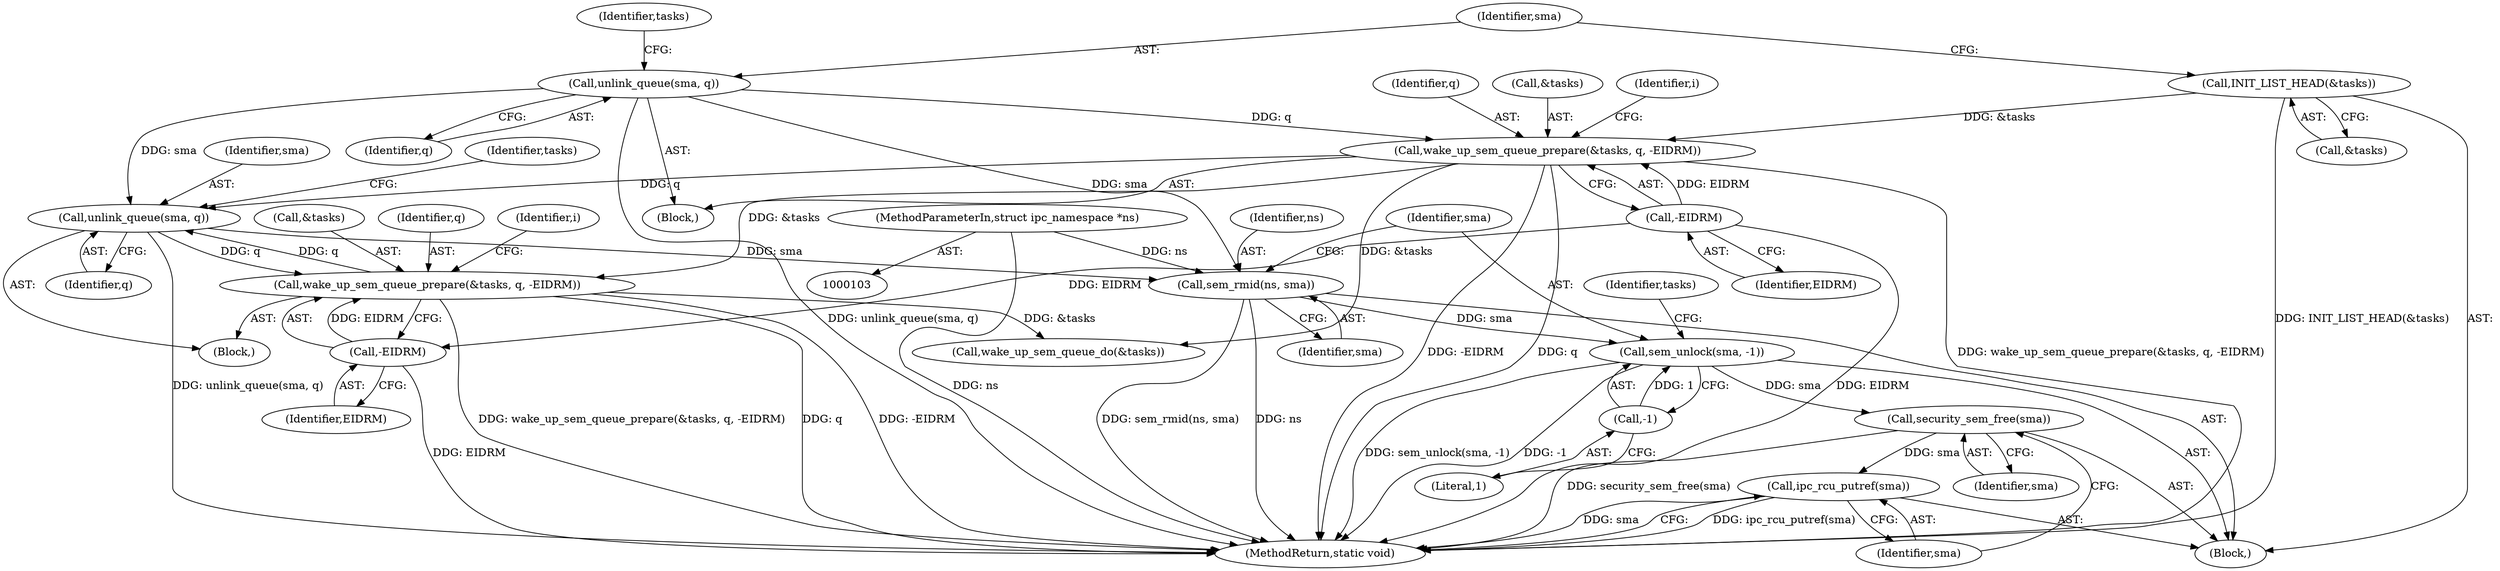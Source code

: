 digraph "0_linux_6062a8dc0517bce23e3c2f7d2fea5e22411269a3_3@API" {
"1000214" [label="(Call,security_sem_free(sma))"];
"1000200" [label="(Call,sem_unlock(sma, -1))"];
"1000197" [label="(Call,sem_rmid(ns, sma))"];
"1000104" [label="(MethodParameterIn,struct ipc_namespace *ns)"];
"1000158" [label="(Call,unlink_queue(sma, q))"];
"1000188" [label="(Call,unlink_queue(sma, q))"];
"1000161" [label="(Call,wake_up_sem_queue_prepare(&tasks, q, -EIDRM))"];
"1000154" [label="(Call,INIT_LIST_HEAD(&tasks))"];
"1000165" [label="(Call,-EIDRM)"];
"1000191" [label="(Call,wake_up_sem_queue_prepare(&tasks, q, -EIDRM))"];
"1000195" [label="(Call,-EIDRM)"];
"1000202" [label="(Call,-1)"];
"1000216" [label="(Call,ipc_rcu_putref(sma))"];
"1000203" [label="(Literal,1)"];
"1000155" [label="(Call,&tasks)"];
"1000169" [label="(Identifier,i)"];
"1000193" [label="(Identifier,tasks)"];
"1000197" [label="(Call,sem_rmid(ns, sma))"];
"1000218" [label="(MethodReturn,static void)"];
"1000190" [label="(Identifier,q)"];
"1000191" [label="(Call,wake_up_sem_queue_prepare(&tasks, q, -EIDRM))"];
"1000206" [label="(Identifier,tasks)"];
"1000216" [label="(Call,ipc_rcu_putref(sma))"];
"1000202" [label="(Call,-1)"];
"1000157" [label="(Block,)"];
"1000158" [label="(Call,unlink_queue(sma, q))"];
"1000161" [label="(Call,wake_up_sem_queue_prepare(&tasks, q, -EIDRM))"];
"1000159" [label="(Identifier,sma)"];
"1000164" [label="(Identifier,q)"];
"1000204" [label="(Call,wake_up_sem_queue_do(&tasks))"];
"1000192" [label="(Call,&tasks)"];
"1000162" [label="(Call,&tasks)"];
"1000194" [label="(Identifier,q)"];
"1000215" [label="(Identifier,sma)"];
"1000198" [label="(Identifier,ns)"];
"1000189" [label="(Identifier,sma)"];
"1000160" [label="(Identifier,q)"];
"1000201" [label="(Identifier,sma)"];
"1000166" [label="(Identifier,EIDRM)"];
"1000106" [label="(Block,)"];
"1000200" [label="(Call,sem_unlock(sma, -1))"];
"1000165" [label="(Call,-EIDRM)"];
"1000199" [label="(Identifier,sma)"];
"1000163" [label="(Identifier,tasks)"];
"1000195" [label="(Call,-EIDRM)"];
"1000177" [label="(Identifier,i)"];
"1000217" [label="(Identifier,sma)"];
"1000104" [label="(MethodParameterIn,struct ipc_namespace *ns)"];
"1000188" [label="(Call,unlink_queue(sma, q))"];
"1000214" [label="(Call,security_sem_free(sma))"];
"1000154" [label="(Call,INIT_LIST_HEAD(&tasks))"];
"1000187" [label="(Block,)"];
"1000196" [label="(Identifier,EIDRM)"];
"1000214" -> "1000106"  [label="AST: "];
"1000214" -> "1000215"  [label="CFG: "];
"1000215" -> "1000214"  [label="AST: "];
"1000217" -> "1000214"  [label="CFG: "];
"1000214" -> "1000218"  [label="DDG: security_sem_free(sma)"];
"1000200" -> "1000214"  [label="DDG: sma"];
"1000214" -> "1000216"  [label="DDG: sma"];
"1000200" -> "1000106"  [label="AST: "];
"1000200" -> "1000202"  [label="CFG: "];
"1000201" -> "1000200"  [label="AST: "];
"1000202" -> "1000200"  [label="AST: "];
"1000206" -> "1000200"  [label="CFG: "];
"1000200" -> "1000218"  [label="DDG: sem_unlock(sma, -1)"];
"1000200" -> "1000218"  [label="DDG: -1"];
"1000197" -> "1000200"  [label="DDG: sma"];
"1000202" -> "1000200"  [label="DDG: 1"];
"1000197" -> "1000106"  [label="AST: "];
"1000197" -> "1000199"  [label="CFG: "];
"1000198" -> "1000197"  [label="AST: "];
"1000199" -> "1000197"  [label="AST: "];
"1000201" -> "1000197"  [label="CFG: "];
"1000197" -> "1000218"  [label="DDG: sem_rmid(ns, sma)"];
"1000197" -> "1000218"  [label="DDG: ns"];
"1000104" -> "1000197"  [label="DDG: ns"];
"1000158" -> "1000197"  [label="DDG: sma"];
"1000188" -> "1000197"  [label="DDG: sma"];
"1000104" -> "1000103"  [label="AST: "];
"1000104" -> "1000218"  [label="DDG: ns"];
"1000158" -> "1000157"  [label="AST: "];
"1000158" -> "1000160"  [label="CFG: "];
"1000159" -> "1000158"  [label="AST: "];
"1000160" -> "1000158"  [label="AST: "];
"1000163" -> "1000158"  [label="CFG: "];
"1000158" -> "1000218"  [label="DDG: unlink_queue(sma, q)"];
"1000158" -> "1000161"  [label="DDG: q"];
"1000158" -> "1000188"  [label="DDG: sma"];
"1000188" -> "1000187"  [label="AST: "];
"1000188" -> "1000190"  [label="CFG: "];
"1000189" -> "1000188"  [label="AST: "];
"1000190" -> "1000188"  [label="AST: "];
"1000193" -> "1000188"  [label="CFG: "];
"1000188" -> "1000218"  [label="DDG: unlink_queue(sma, q)"];
"1000161" -> "1000188"  [label="DDG: q"];
"1000191" -> "1000188"  [label="DDG: q"];
"1000188" -> "1000191"  [label="DDG: q"];
"1000161" -> "1000157"  [label="AST: "];
"1000161" -> "1000165"  [label="CFG: "];
"1000162" -> "1000161"  [label="AST: "];
"1000164" -> "1000161"  [label="AST: "];
"1000165" -> "1000161"  [label="AST: "];
"1000169" -> "1000161"  [label="CFG: "];
"1000161" -> "1000218"  [label="DDG: q"];
"1000161" -> "1000218"  [label="DDG: wake_up_sem_queue_prepare(&tasks, q, -EIDRM)"];
"1000161" -> "1000218"  [label="DDG: -EIDRM"];
"1000154" -> "1000161"  [label="DDG: &tasks"];
"1000165" -> "1000161"  [label="DDG: EIDRM"];
"1000161" -> "1000191"  [label="DDG: &tasks"];
"1000161" -> "1000204"  [label="DDG: &tasks"];
"1000154" -> "1000106"  [label="AST: "];
"1000154" -> "1000155"  [label="CFG: "];
"1000155" -> "1000154"  [label="AST: "];
"1000159" -> "1000154"  [label="CFG: "];
"1000154" -> "1000218"  [label="DDG: INIT_LIST_HEAD(&tasks)"];
"1000165" -> "1000166"  [label="CFG: "];
"1000166" -> "1000165"  [label="AST: "];
"1000165" -> "1000218"  [label="DDG: EIDRM"];
"1000165" -> "1000195"  [label="DDG: EIDRM"];
"1000191" -> "1000187"  [label="AST: "];
"1000191" -> "1000195"  [label="CFG: "];
"1000192" -> "1000191"  [label="AST: "];
"1000194" -> "1000191"  [label="AST: "];
"1000195" -> "1000191"  [label="AST: "];
"1000177" -> "1000191"  [label="CFG: "];
"1000191" -> "1000218"  [label="DDG: q"];
"1000191" -> "1000218"  [label="DDG: -EIDRM"];
"1000191" -> "1000218"  [label="DDG: wake_up_sem_queue_prepare(&tasks, q, -EIDRM)"];
"1000195" -> "1000191"  [label="DDG: EIDRM"];
"1000191" -> "1000204"  [label="DDG: &tasks"];
"1000195" -> "1000196"  [label="CFG: "];
"1000196" -> "1000195"  [label="AST: "];
"1000195" -> "1000218"  [label="DDG: EIDRM"];
"1000202" -> "1000203"  [label="CFG: "];
"1000203" -> "1000202"  [label="AST: "];
"1000216" -> "1000106"  [label="AST: "];
"1000216" -> "1000217"  [label="CFG: "];
"1000217" -> "1000216"  [label="AST: "];
"1000218" -> "1000216"  [label="CFG: "];
"1000216" -> "1000218"  [label="DDG: ipc_rcu_putref(sma)"];
"1000216" -> "1000218"  [label="DDG: sma"];
}
